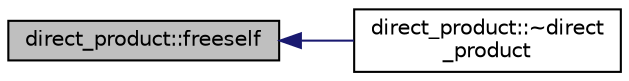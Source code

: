 digraph "direct_product::freeself"
{
  edge [fontname="Helvetica",fontsize="10",labelfontname="Helvetica",labelfontsize="10"];
  node [fontname="Helvetica",fontsize="10",shape=record];
  rankdir="LR";
  Node399 [label="direct_product::freeself",height=0.2,width=0.4,color="black", fillcolor="grey75", style="filled", fontcolor="black"];
  Node399 -> Node400 [dir="back",color="midnightblue",fontsize="10",style="solid",fontname="Helvetica"];
  Node400 [label="direct_product::~direct\l_product",height=0.2,width=0.4,color="black", fillcolor="white", style="filled",URL="$dc/daf/classdirect__product.html#a4c86be4a50d5df3d9234d7a8fcd97a21"];
}
